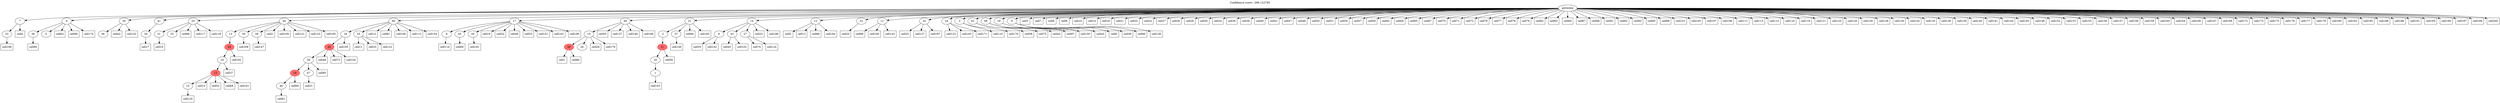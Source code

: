 digraph g {
	"55" -> "56";
	"56" [label="23"];
	"51" -> "52";
	"52" [label="38"];
	"51" -> "53";
	"53" [label="5"];
	"46" -> "47";
	"47" [label="36"];
	"43" -> "44";
	"44" [label="34"];
	"39" -> "40";
	"40" [label="31"];
	"39" -> "41";
	"41" [label="33"];
	"32" -> "33";
	"33" [label="15"];
	"31" -> "32";
	"32" [color=indianred1, style=filled, label="13"];
	"30" -> "31";
	"31" [label="16"];
	"29" -> "30";
	"30" [color=indianred1, style=filled, label="44"];
	"28" -> "29";
	"29" [label="13"];
	"28" -> "34";
	"34" [label="30"];
	"28" -> "35";
	"35" [label="28"];
	"25" -> "26";
	"26" [label="46"];
	"23" -> "24";
	"24" [label="47"];
	"23" -> "25";
	"25" [color=indianred1, style=filled, label="18"];
	"22" -> "23";
	"23" [label="39"];
	"21" -> "22";
	"22" [color=indianred1, style=filled, label="40"];
	"20" -> "21";
	"21" [label="18"];
	"20" -> "27";
	"27" [label="35"];
	"15" -> "16";
	"16" [label="9"];
	"15" -> "17";
	"17" [label="45"];
	"15" -> "18";
	"18" [label="29"];
	"12" -> "13";
	"13" [color=indianred1, style=filled, label="49"];
	"12" -> "14";
	"14" [label="26"];
	"11" -> "12";
	"12" [label="10"];
	"9" -> "10";
	"10" [label="1"];
	"8" -> "9";
	"9" [label="20"];
	"7" -> "8";
	"8" [color=indianred1, style=filled, label="21"];
	"5" -> "6";
	"6" [label="37"];
	"5" -> "7";
	"7" [label="2"];
	"1" -> "2";
	"2" [label="8"];
	"1" -> "3";
	"3" [label="43"];
	"1" -> "4";
	"4" [label="27"];
	"0" -> "1";
	"1" [label="14"];
	"0" -> "5";
	"5" [label="21"];
	"0" -> "11";
	"11" [label="49"];
	"0" -> "15";
	"15" [label="17"];
	"0" -> "19";
	"19" [label="12"];
	"0" -> "20";
	"20" [label="40"];
	"0" -> "28";
	"28" [label="44"];
	"0" -> "36";
	"36" [label="22"];
	"0" -> "37";
	"37" [label="11"];
	"0" -> "38";
	"38" [label="32"];
	"0" -> "39";
	"39" [label="25"];
	"0" -> "42";
	"42" [label="24"];
	"0" -> "43";
	"43" [label="41"];
	"0" -> "45";
	"45" [label="3"];
	"0" -> "46";
	"46" [label="50"];
	"0" -> "48";
	"48" [label="42"];
	"0" -> "49";
	"49" [label="48"];
	"0" -> "50";
	"50" [label="19"];
	"0" -> "51";
	"51" [label="4"];
	"0" -> "54";
	"54" [label="6"];
	"0" -> "55";
	"55" [label="7"];
	"0" [label="germline"];
	"13" -> "cell1";
	"cell1" [shape=box];
	"28" -> "cell2";
	"cell2" [shape=box];
	"0" -> "cell3";
	"cell3" [shape=box];
	"55" -> "cell4";
	"cell4" [shape=box];
	"19" -> "cell5";
	"cell5" [shape=box];
	"54" -> "cell6";
	"cell6" [shape=box];
	"0" -> "cell7";
	"cell7" [shape=box];
	"0" -> "cell8";
	"cell8" [shape=box];
	"0" -> "cell9";
	"cell9" [shape=box];
	"0" -> "cell10";
	"cell10" [shape=box];
	"27" -> "cell11";
	"cell11" [shape=box];
	"20" -> "cell12";
	"cell12" [shape=box];
	"19" -> "cell13";
	"cell13" [shape=box];
	"0" -> "cell14";
	"cell14" [shape=box];
	"32" -> "cell15";
	"cell15" [shape=box];
	"40" -> "cell16";
	"cell16" [shape=box];
	"44" -> "cell17";
	"cell17" [shape=box];
	"0" -> "cell18";
	"cell18" [shape=box];
	"15" -> "cell19";
	"cell19" [shape=box];
	"36" -> "cell20";
	"cell20" [shape=box];
	"0" -> "cell21";
	"cell21" [shape=box];
	"0" -> "cell22";
	"cell22" [shape=box];
	"1" -> "cell23";
	"cell23" [shape=box];
	"0" -> "cell24";
	"cell24" [shape=box];
	"38" -> "cell25";
	"cell25" [shape=box];
	"12" -> "cell26";
	"cell26" [shape=box];
	"0" -> "cell27";
	"cell27" [shape=box];
	"0" -> "cell28";
	"cell28" [shape=box];
	"0" -> "cell29";
	"cell29" [shape=box];
	"0" -> "cell30";
	"cell30" [shape=box];
	"24" -> "cell31";
	"cell31" [shape=box];
	"15" -> "cell32";
	"cell32" [shape=box];
	"27" -> "cell33";
	"cell33" [shape=box];
	"0" -> "cell34";
	"cell34" [shape=box];
	"2" -> "cell35";
	"cell35" [shape=box];
	"0" -> "cell36";
	"cell36" [shape=box];
	"31" -> "cell37";
	"cell37" [shape=box];
	"0" -> "cell38";
	"cell38" [shape=box];
	"54" -> "cell39";
	"cell39" [shape=box];
	"0" -> "cell40";
	"cell40" [shape=box];
	"0" -> "cell41";
	"cell41" [shape=box];
	"46" -> "cell42";
	"cell42" [shape=box];
	"50" -> "cell43";
	"cell43" [shape=box];
	"49" -> "cell44";
	"cell44" [shape=box];
	"3" -> "cell45";
	"cell45" [shape=box];
	"15" -> "cell46";
	"cell46" [shape=box];
	"0" -> "cell47";
	"cell47" [shape=box];
	"0" -> "cell48";
	"cell48" [shape=box];
	"22" -> "cell49";
	"cell49" [shape=box];
	"0" -> "cell50";
	"cell50" [shape=box];
	"0" -> "cell51";
	"cell51" [shape=box];
	"32" -> "cell52";
	"cell52" [shape=box];
	"15" -> "cell53";
	"cell53" [shape=box];
	"0" -> "cell54";
	"cell54" [shape=box];
	"11" -> "cell55";
	"cell55" [shape=box];
	"8" -> "cell56";
	"cell56" [shape=box];
	"0" -> "cell57";
	"cell57" [shape=box];
	"48" -> "cell58";
	"cell58" [shape=box];
	"0" -> "cell59";
	"cell59" [shape=box];
	"17" -> "cell60";
	"cell60" [shape=box];
	"26" -> "cell61";
	"cell61" [shape=box];
	"0" -> "cell62";
	"cell62" [shape=box];
	"51" -> "cell63";
	"cell63" [shape=box];
	"0" -> "cell64";
	"cell64" [shape=box];
	"0" -> "cell65";
	"cell65" [shape=box];
	"39" -> "cell66";
	"cell66" [shape=box];
	"0" -> "cell67";
	"cell67" [shape=box];
	"32" -> "cell68";
	"cell68" [shape=box];
	"25" -> "cell69";
	"cell69" [shape=box];
	"0" -> "cell70";
	"cell70" [shape=box];
	"0" -> "cell71";
	"cell71" [shape=box];
	"0" -> "cell72";
	"cell72" [shape=box];
	"22" -> "cell73";
	"cell73" [shape=box];
	"4" -> "cell74";
	"cell74" [shape=box];
	"48" -> "cell75";
	"cell75" [shape=box];
	"0" -> "cell76";
	"cell76" [shape=box];
	"0" -> "cell77";
	"cell77" [shape=box];
	"0" -> "cell78";
	"cell78" [shape=box];
	"0" -> "cell79";
	"cell79" [shape=box];
	"13" -> "cell80";
	"cell80" [shape=box];
	"20" -> "cell81";
	"cell81" [shape=box];
	"0" -> "cell82";
	"cell82" [shape=box];
	"0" -> "cell83";
	"cell83" [shape=box];
	"0" -> "cell84";
	"cell84" [shape=box];
	"23" -> "cell85";
	"cell85" [shape=box];
	"19" -> "cell86";
	"cell86" [shape=box];
	"0" -> "cell87";
	"cell87" [shape=box];
	"0" -> "cell88";
	"cell88" [shape=box];
	"37" -> "cell89";
	"cell89" [shape=box];
	"54" -> "cell90";
	"cell90" [shape=box];
	"0" -> "cell91";
	"cell91" [shape=box];
	"0" -> "cell92";
	"cell92" [shape=box];
	"0" -> "cell93";
	"cell93" [shape=box];
	"5" -> "cell94";
	"cell94" [shape=box];
	"0" -> "cell95";
	"cell95" [shape=box];
	"52" -> "cell96";
	"cell96" [shape=box];
	"49" -> "cell97";
	"cell97" [shape=box];
	"0" -> "cell98";
	"cell98" [shape=box];
	"51" -> "cell99";
	"cell99" [shape=box];
	"37" -> "cell100";
	"cell100" [shape=box];
	"0" -> "cell101";
	"cell101" [shape=box];
	"3" -> "cell102";
	"cell102" [shape=box];
	"10" -> "cell103";
	"cell103" [shape=box];
	"22" -> "cell104";
	"cell104" [shape=box];
	"0" -> "cell105";
	"cell105" [shape=box];
	"20" -> "cell106";
	"cell106" [shape=box];
	"0" -> "cell107";
	"cell107" [shape=box];
	"0" -> "cell108";
	"cell108" [shape=box];
	"28" -> "cell109";
	"cell109" [shape=box];
	"45" -> "cell110";
	"cell110" [shape=box];
	"0" -> "cell111";
	"cell111" [shape=box];
	"20" -> "cell112";
	"cell112" [shape=box];
	"0" -> "cell113";
	"cell113" [shape=box];
	"16" -> "cell114";
	"cell114" [shape=box];
	"0" -> "cell115";
	"cell115" [shape=box];
	"0" -> "cell116";
	"cell116" [shape=box];
	"39" -> "cell117";
	"cell117" [shape=box];
	"39" -> "cell118";
	"cell118" [shape=box];
	"0" -> "cell119";
	"cell119" [shape=box];
	"33" -> "cell120";
	"cell120" [shape=box];
	"0" -> "cell121";
	"cell121" [shape=box];
	"27" -> "cell122";
	"cell122" [shape=box];
	"42" -> "cell123";
	"cell123" [shape=box];
	"4" -> "cell124";
	"cell124" [shape=box];
	"0" -> "cell125";
	"cell125" [shape=box];
	"0" -> "cell126";
	"cell126" [shape=box];
	"38" -> "cell127";
	"cell127" [shape=box];
	"0" -> "cell128";
	"cell128" [shape=box];
	"0" -> "cell129";
	"cell129" [shape=box];
	"0" -> "cell130";
	"cell130" [shape=box];
	"28" -> "cell131";
	"cell131" [shape=box];
	"46" -> "cell132";
	"cell132" [shape=box];
	"28" -> "cell133";
	"cell133" [shape=box];
	"0" -> "cell134";
	"cell134" [shape=box];
	"0" -> "cell135";
	"cell135" [shape=box];
	"54" -> "cell136";
	"cell136" [shape=box];
	"11" -> "cell137";
	"cell137" [shape=box];
	"0" -> "cell138";
	"cell138" [shape=box];
	"0" -> "cell139";
	"cell139" [shape=box];
	"0" -> "cell140";
	"cell140" [shape=box];
	"0" -> "cell141";
	"cell141" [shape=box];
	"2" -> "cell142";
	"cell142" [shape=box];
	"37" -> "cell143";
	"cell143" [shape=box];
	"0" -> "cell144";
	"cell144" [shape=box];
	"0" -> "cell145";
	"cell145" [shape=box];
	"11" -> "cell146";
	"cell146" [shape=box];
	"35" -> "cell147";
	"cell147" [shape=box];
	"0" -> "cell148";
	"cell148" [shape=box];
	"6" -> "cell149";
	"cell149" [shape=box];
	"49" -> "cell150";
	"cell150" [shape=box];
	"15" -> "cell151";
	"cell151" [shape=box];
	"0" -> "cell152";
	"cell152" [shape=box];
	"0" -> "cell153";
	"cell153" [shape=box];
	"20" -> "cell154";
	"cell154" [shape=box];
	"0" -> "cell155";
	"cell155" [shape=box];
	"0" -> "cell156";
	"cell156" [shape=box];
	"0" -> "cell157";
	"cell157" [shape=box];
	"0" -> "cell158";
	"cell158" [shape=box];
	"0" -> "cell159";
	"cell159" [shape=box];
	"0" -> "cell160";
	"cell160" [shape=box];
	"32" -> "cell161";
	"cell161" [shape=box];
	"15" -> "cell162";
	"cell162" [shape=box];
	"42" -> "cell163";
	"cell163" [shape=box];
	"0" -> "cell164";
	"cell164" [shape=box];
	"28" -> "cell165";
	"cell165" [shape=box];
	"0" -> "cell166";
	"cell166" [shape=box];
	"0" -> "cell167";
	"cell167" [shape=box];
	"0" -> "cell168";
	"cell168" [shape=box];
	"34" -> "cell169";
	"cell169" [shape=box];
	"45" -> "cell170";
	"cell170" [shape=box];
	"42" -> "cell171";
	"cell171" [shape=box];
	"0" -> "cell172";
	"cell172" [shape=box];
	"0" -> "cell173";
	"cell173" [shape=box];
	"51" -> "cell174";
	"cell174" [shape=box];
	"0" -> "cell175";
	"cell175" [shape=box];
	"0" -> "cell176";
	"cell176" [shape=box];
	"0" -> "cell177";
	"cell177" [shape=box];
	"0" -> "cell178";
	"cell178" [shape=box];
	"12" -> "cell179";
	"cell179" [shape=box];
	"0" -> "cell180";
	"cell180" [shape=box];
	"18" -> "cell181";
	"cell181" [shape=box];
	"0" -> "cell182";
	"cell182" [shape=box];
	"5" -> "cell183";
	"cell183" [shape=box];
	"19" -> "cell184";
	"cell184" [shape=box];
	"0" -> "cell185";
	"cell185" [shape=box];
	"1" -> "cell186";
	"cell186" [shape=box];
	"38" -> "cell187";
	"cell187" [shape=box];
	"0" -> "cell188";
	"cell188" [shape=box];
	"0" -> "cell189";
	"cell189" [shape=box];
	"15" -> "cell190";
	"cell190" [shape=box];
	"0" -> "cell191";
	"cell191" [shape=box];
	"30" -> "cell192";
	"cell192" [shape=box];
	"0" -> "cell193";
	"cell193" [shape=box];
	"0" -> "cell194";
	"cell194" [shape=box];
	"21" -> "cell195";
	"cell195" [shape=box];
	"11" -> "cell196";
	"cell196" [shape=box];
	"0" -> "cell197";
	"cell197" [shape=box];
	"56" -> "cell198";
	"cell198" [shape=box];
	"0" -> "cell199";
	"cell199" [shape=box];
	"0" -> "cell200";
	"cell200" [shape=box];
	labelloc="t";
	label="Confidence score: -296.122785";
}

